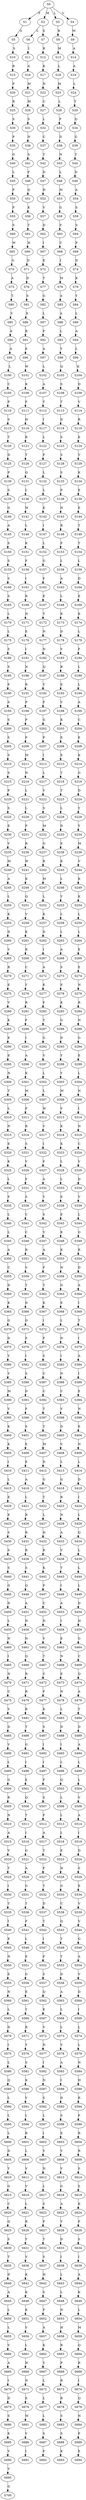 strict digraph  {
	S0 -> S1 [ label = P ];
	S0 -> S2 [ label = M ];
	S0 -> S3 [ label = L ];
	S0 -> S4 [ label = V ];
	S1 -> S5 [ label = G ];
	S2 -> S6 [ label = L ];
	S2 -> S7 [ label = S ];
	S3 -> S8 [ label = R ];
	S4 -> S9 [ label = M ];
	S5 -> S10 [ label = S ];
	S6 -> S11 [ label = I ];
	S7 -> S12 [ label = R ];
	S8 -> S13 [ label = M ];
	S9 -> S14 [ label = A ];
	S10 -> S15 [ label = R ];
	S11 -> S16 [ label = A ];
	S12 -> S17 [ label = K ];
	S13 -> S18 [ label = L ];
	S14 -> S19 [ label = A ];
	S15 -> S20 [ label = P ];
	S16 -> S21 [ label = M ];
	S17 -> S22 [ label = N ];
	S18 -> S23 [ label = M ];
	S19 -> S24 [ label = L ];
	S20 -> S25 [ label = R ];
	S21 -> S26 [ label = M ];
	S22 -> S27 [ label = C ];
	S23 -> S28 [ label = L ];
	S24 -> S29 [ label = Y ];
	S25 -> S30 [ label = S ];
	S26 -> S31 [ label = S ];
	S27 -> S32 [ label = L ];
	S28 -> S33 [ label = P ];
	S29 -> S34 [ label = Q ];
	S30 -> S35 [ label = P ];
	S31 -> S36 [ label = N ];
	S32 -> S37 [ label = C ];
	S33 -> S38 [ label = D ];
	S34 -> S39 [ label = G ];
	S35 -> S40 [ label = G ];
	S36 -> S41 [ label = S ];
	S37 -> S42 [ label = T ];
	S38 -> S43 [ label = N ];
	S39 -> S44 [ label = T ];
	S40 -> S45 [ label = L ];
	S41 -> S46 [ label = F ];
	S42 -> S47 [ label = D ];
	S43 -> S48 [ label = L ];
	S44 -> S49 [ label = D ];
	S45 -> S50 [ label = P ];
	S46 -> S51 [ label = Q ];
	S47 -> S52 [ label = H ];
	S48 -> S53 [ label = M ];
	S49 -> S54 [ label = A ];
	S50 -> S55 [ label = P ];
	S51 -> S56 [ label = K ];
	S52 -> S57 [ label = V ];
	S53 -> S58 [ label = G ];
	S54 -> S59 [ label = S ];
	S55 -> S60 [ label = S ];
	S56 -> S61 [ label = T ];
	S57 -> S62 [ label = D ];
	S58 -> S63 [ label = F ];
	S59 -> S64 [ label = S ];
	S60 -> S65 [ label = W ];
	S61 -> S66 [ label = H ];
	S62 -> S67 [ label = I ];
	S63 -> S68 [ label = C ];
	S64 -> S69 [ label = P ];
	S65 -> S70 [ label = G ];
	S66 -> S71 [ label = D ];
	S67 -> S72 [ label = E ];
	S68 -> S73 [ label = I ];
	S69 -> S74 [ label = D ];
	S70 -> S75 [ label = A ];
	S71 -> S76 [ label = D ];
	S72 -> S77 [ label = T ];
	S73 -> S78 [ label = M ];
	S74 -> S79 [ label = K ];
	S75 -> S80 [ label = T ];
	S76 -> S81 [ label = S ];
	S77 -> S82 [ label = G ];
	S78 -> S83 [ label = A ];
	S79 -> S84 [ label = Y ];
	S80 -> S85 [ label = V ];
	S81 -> S86 [ label = E ];
	S82 -> S87 [ label = L ];
	S83 -> S88 [ label = A ];
	S84 -> S89 [ label = L ];
	S85 -> S90 [ label = A ];
	S86 -> S91 [ label = R ];
	S87 -> S92 [ label = F ];
	S88 -> S93 [ label = L ];
	S89 -> S94 [ label = A ];
	S90 -> S95 [ label = A ];
	S91 -> S96 [ label = E ];
	S92 -> S97 [ label = A ];
	S93 -> S98 [ label = Y ];
	S94 -> S99 [ label = L ];
	S95 -> S100 [ label = L ];
	S96 -> S101 [ label = W ];
	S97 -> S102 [ label = L ];
	S98 -> S103 [ label = Q ];
	S99 -> S104 [ label = K ];
	S100 -> S105 [ label = C ];
	S101 -> S106 [ label = K ];
	S102 -> S107 [ label = A ];
	S103 -> S108 [ label = S ];
	S104 -> S109 [ label = D ];
	S105 -> S110 [ label = P ];
	S106 -> S111 [ label = F ];
	S107 -> S112 [ label = Y ];
	S108 -> S113 [ label = T ];
	S109 -> S114 [ label = V ];
	S110 -> S115 [ label = S ];
	S111 -> S116 [ label = H ];
	S112 -> S117 [ label = I ];
	S113 -> S118 [ label = D ];
	S114 -> S119 [ label = R ];
	S115 -> S120 [ label = T ];
	S116 -> S121 [ label = R ];
	S117 -> S122 [ label = L ];
	S118 -> S123 [ label = S ];
	S119 -> S124 [ label = E ];
	S120 -> S125 [ label = D ];
	S121 -> S126 [ label = T ];
	S122 -> S127 [ label = F ];
	S123 -> S128 [ label = S ];
	S124 -> S129 [ label = V ];
	S125 -> S130 [ label = P ];
	S126 -> S131 [ label = Q ];
	S127 -> S132 [ label = L ];
	S128 -> S133 [ label = S ];
	S129 -> S134 [ label = K ];
	S130 -> S135 [ label = S ];
	S131 -> S136 [ label = L ];
	S132 -> S137 [ label = L ];
	S133 -> S138 [ label = P ];
	S134 -> S139 [ label = E ];
	S135 -> S140 [ label = G ];
	S136 -> S141 [ label = W ];
	S137 -> S142 [ label = K ];
	S138 -> S143 [ label = N ];
	S139 -> S144 [ label = E ];
	S140 -> S145 [ label = A ];
	S141 -> S146 [ label = L ];
	S142 -> S147 [ label = I ];
	S143 -> S148 [ label = R ];
	S144 -> S149 [ label = T ];
	S145 -> S150 [ label = S ];
	S146 -> S151 [ label = K ];
	S147 -> S152 [ label = L ];
	S148 -> S153 [ label = F ];
	S149 -> S154 [ label = T ];
	S150 -> S155 [ label = S ];
	S151 -> S156 [ label = F ];
	S152 -> S157 [ label = G ];
	S153 -> S158 [ label = L ];
	S154 -> S159 [ label = L ];
	S155 -> S160 [ label = S ];
	S156 -> S161 [ label = I ];
	S157 -> S162 [ label = F ];
	S158 -> S163 [ label = A ];
	S159 -> S164 [ label = D ];
	S160 -> S165 [ label = S ];
	S161 -> S166 [ label = R ];
	S162 -> S167 [ label = E ];
	S163 -> S168 [ label = L ];
	S164 -> S169 [ label = E ];
	S165 -> S170 [ label = L ];
	S166 -> S171 [ label = N ];
	S167 -> S172 [ label = T ];
	S168 -> S173 [ label = K ];
	S169 -> S174 [ label = K ];
	S170 -> S175 [ label = L ];
	S171 -> S176 [ label = E ];
	S172 -> S177 [ label = N ];
	S173 -> S178 [ label = D ];
	S174 -> S179 [ label = L ];
	S175 -> S180 [ label = S ];
	S176 -> S181 [ label = I ];
	S177 -> S182 [ label = N ];
	S178 -> S183 [ label = V ];
	S179 -> S184 [ label = F ];
	S180 -> S185 [ label = S ];
	S181 -> S186 [ label = N ];
	S182 -> S187 [ label = Q ];
	S183 -> S188 [ label = R ];
	S184 -> S189 [ label = L ];
	S185 -> S190 [ label = P ];
	S186 -> S191 [ label = R ];
	S187 -> S192 [ label = Y ];
	S188 -> S193 [ label = E ];
	S189 -> S194 [ label = L ];
	S190 -> S195 [ label = S ];
	S191 -> S196 [ label = P ];
	S192 -> S197 [ label = F ];
	S193 -> S198 [ label = V ];
	S194 -> S199 [ label = A ];
	S195 -> S200 [ label = S ];
	S196 -> S201 [ label = P ];
	S197 -> S202 [ label = G ];
	S198 -> S203 [ label = K ];
	S199 -> S204 [ label = C ];
	S200 -> S205 [ label = S ];
	S201 -> S206 [ label = P ];
	S202 -> S207 [ label = P ];
	S203 -> S208 [ label = E ];
	S204 -> S209 [ label = E ];
	S205 -> S210 [ label = S ];
	S206 -> S211 [ label = M ];
	S207 -> S212 [ label = I ];
	S208 -> S213 [ label = E ];
	S209 -> S214 [ label = K ];
	S210 -> S215 [ label = S ];
	S211 -> S216 [ label = N ];
	S212 -> S217 [ label = L ];
	S213 -> S218 [ label = T ];
	S214 -> S219 [ label = G ];
	S215 -> S220 [ label = P ];
	S216 -> S221 [ label = L ];
	S217 -> S222 [ label = V ];
	S218 -> S223 [ label = T ];
	S219 -> S224 [ label = D ];
	S220 -> S225 [ label = S ];
	S221 -> S226 [ label = L ];
	S222 -> S227 [ label = S ];
	S223 -> S228 [ label = L ];
	S224 -> S229 [ label = Y ];
	S225 -> S230 [ label = E ];
	S226 -> S231 [ label = P ];
	S227 -> S232 [ label = M ];
	S228 -> S233 [ label = D ];
	S229 -> S234 [ label = Y ];
	S230 -> S235 [ label = V ];
	S231 -> S236 [ label = R ];
	S232 -> S237 [ label = G ];
	S233 -> S238 [ label = E ];
	S234 -> S239 [ label = M ];
	S235 -> S240 [ label = M ];
	S236 -> S241 [ label = W ];
	S237 -> S242 [ label = R ];
	S238 -> S243 [ label = K ];
	S239 -> S244 [ label = V ];
	S240 -> S245 [ label = A ];
	S241 -> S246 [ label = K ];
	S242 -> S247 [ label = M ];
	S243 -> S248 [ label = L ];
	S244 -> S249 [ label = K ];
	S245 -> S250 [ label = L ];
	S246 -> S251 [ label = Q ];
	S247 -> S252 [ label = L ];
	S248 -> S253 [ label = Y ];
	S249 -> S254 [ label = K ];
	S250 -> S255 [ label = K ];
	S251 -> S256 [ label = V ];
	S252 -> S257 [ label = K ];
	S253 -> S258 [ label = L ];
	S254 -> S259 [ label = L ];
	S255 -> S260 [ label = D ];
	S256 -> S261 [ label = K ];
	S257 -> S262 [ label = D ];
	S258 -> S263 [ label = L ];
	S259 -> S264 [ label = L ];
	S260 -> S265 [ label = V ];
	S261 -> S266 [ label = R ];
	S262 -> S267 [ label = I ];
	S263 -> S268 [ label = A ];
	S264 -> S269 [ label = E ];
	S265 -> S270 [ label = R ];
	S266 -> S271 [ label = C ];
	S267 -> S272 [ label = A ];
	S268 -> S273 [ label = S ];
	S269 -> S274 [ label = E ];
	S270 -> S275 [ label = E ];
	S271 -> S276 [ label = Y ];
	S272 -> S277 [ label = K ];
	S273 -> S278 [ label = E ];
	S274 -> S279 [ label = N ];
	S275 -> S280 [ label = V ];
	S276 -> S281 [ label = R ];
	S277 -> S282 [ label = F ];
	S278 -> S283 [ label = K ];
	S279 -> S284 [ label = R ];
	S280 -> S285 [ label = K ];
	S281 -> S286 [ label = F ];
	S282 -> S287 [ label = T ];
	S283 -> S288 [ label = G ];
	S284 -> S289 [ label = N ];
	S285 -> S290 [ label = E ];
	S286 -> S291 [ label = I ];
	S287 -> S292 [ label = G ];
	S288 -> S293 [ label = D ];
	S289 -> S294 [ label = G ];
	S290 -> S295 [ label = E ];
	S291 -> S296 [ label = A ];
	S292 -> S297 [ label = V ];
	S293 -> S298 [ label = Y ];
	S294 -> S299 [ label = E ];
	S295 -> S300 [ label = N ];
	S296 -> S301 [ label = K ];
	S297 -> S302 [ label = L ];
	S298 -> S303 [ label = Y ];
	S299 -> S304 [ label = L ];
	S300 -> S305 [ label = T ];
	S301 -> S306 [ label = M ];
	S302 -> S307 [ label = L ];
	S303 -> S308 [ label = M ];
	S304 -> S309 [ label = N ];
	S305 -> S310 [ label = L ];
	S306 -> S311 [ label = F ];
	S307 -> S312 [ label = W ];
	S308 -> S313 [ label = V ];
	S309 -> S314 [ label = I ];
	S310 -> S315 [ label = N ];
	S311 -> S316 [ label = R ];
	S312 -> S317 [ label = V ];
	S313 -> S318 [ label = K ];
	S314 -> S319 [ label = N ];
	S315 -> S320 [ label = E ];
	S316 -> S321 [ label = S ];
	S317 -> S322 [ label = I ];
	S318 -> S323 [ label = K ];
	S319 -> S324 [ label = C ];
	S320 -> S325 [ label = K ];
	S321 -> S326 [ label = V ];
	S322 -> S327 [ label = F ];
	S323 -> S328 [ label = L ];
	S324 -> S329 [ label = V ];
	S325 -> S330 [ label = L ];
	S326 -> S331 [ label = F ];
	S327 -> S332 [ label = A ];
	S328 -> S333 [ label = L ];
	S329 -> S334 [ label = D ];
	S330 -> S335 [ label = F ];
	S331 -> S336 [ label = S ];
	S332 -> S337 [ label = Y ];
	S333 -> S338 [ label = E ];
	S334 -> S339 [ label = V ];
	S335 -> S340 [ label = L ];
	S336 -> S341 [ label = C ];
	S337 -> S342 [ label = S ];
	S338 -> S343 [ label = E ];
	S339 -> S344 [ label = L ];
	S340 -> S345 [ label = L ];
	S341 -> S346 [ label = C ];
	S342 -> S347 [ label = V ];
	S343 -> S348 [ label = K ];
	S344 -> S349 [ label = G ];
	S345 -> S350 [ label = A ];
	S346 -> S351 [ label = R ];
	S347 -> S352 [ label = A ];
	S348 -> S353 [ label = K ];
	S349 -> S354 [ label = R ];
	S350 -> S355 [ label = C ];
	S351 -> S356 [ label = S ];
	S352 -> S357 [ label = F ];
	S353 -> S358 [ label = N ];
	S354 -> S359 [ label = D ];
	S355 -> S360 [ label = D ];
	S356 -> S361 [ label = T ];
	S357 -> S362 [ label = T ];
	S358 -> S363 [ label = G ];
	S359 -> S364 [ label = A ];
	S360 -> S365 [ label = K ];
	S361 -> S366 [ label = D ];
	S362 -> S367 [ label = K ];
	S363 -> S368 [ label = E ];
	S364 -> S369 [ label = I ];
	S365 -> S370 [ label = G ];
	S366 -> S371 [ label = D ];
	S367 -> S372 [ label = I ];
	S368 -> S373 [ label = L ];
	S369 -> S374 [ label = T ];
	S370 -> S375 [ label = D ];
	S371 -> S376 [ label = E ];
	S372 -> S377 [ label = F ];
	S373 -> S378 [ label = N ];
	S374 -> S379 [ label = I ];
	S375 -> S380 [ label = Y ];
	S376 -> S381 [ label = I ];
	S377 -> S382 [ label = S ];
	S378 -> S383 [ label = I ];
	S379 -> S384 [ label = A ];
	S380 -> S385 [ label = Y ];
	S381 -> S386 [ label = S ];
	S382 -> S387 [ label = C ];
	S383 -> S388 [ label = N ];
	S384 -> S389 [ label = I ];
	S385 -> S390 [ label = M ];
	S386 -> S391 [ label = D ];
	S387 -> S392 [ label = C ];
	S388 -> S393 [ label = C ];
	S389 -> S394 [ label = E ];
	S390 -> S395 [ label = V ];
	S391 -> S396 [ label = F ];
	S392 -> S397 [ label = T ];
	S393 -> S398 [ label = V ];
	S394 -> S399 [ label = N ];
	S395 -> S400 [ label = K ];
	S396 -> S401 [ label = S ];
	S397 -> S402 [ label = T ];
	S398 -> S403 [ label = D ];
	S399 -> S404 [ label = E ];
	S400 -> S405 [ label = K ];
	S401 -> S406 [ label = E ];
	S402 -> S407 [ label = M ];
	S403 -> S408 [ label = V ];
	S404 -> S409 [ label = N ];
	S405 -> S410 [ label = I ];
	S406 -> S411 [ label = E ];
	S407 -> S412 [ label = D ];
	S408 -> S413 [ label = L ];
	S409 -> S414 [ label = L ];
	S410 -> S415 [ label = L ];
	S411 -> S416 [ label = A ];
	S412 -> S417 [ label = G ];
	S413 -> S418 [ label = G ];
	S414 -> S419 [ label = D ];
	S415 -> S420 [ label = E ];
	S416 -> S421 [ label = L ];
	S417 -> S422 [ label = T ];
	S418 -> S423 [ label = R ];
	S419 -> S424 [ label = I ];
	S420 -> S425 [ label = E ];
	S421 -> S426 [ label = R ];
	S422 -> S427 [ label = L ];
	S423 -> S428 [ label = N ];
	S424 -> S429 [ label = L ];
	S425 -> S430 [ label = S ];
	S426 -> S431 [ label = R ];
	S427 -> S432 [ label = H ];
	S428 -> S433 [ label = A ];
	S429 -> S434 [ label = Q ];
	S430 -> S435 [ label = S ];
	S431 -> S436 [ label = R ];
	S432 -> S437 [ label = R ];
	S433 -> S438 [ label = V ];
	S434 -> S439 [ label = L ];
	S435 -> S440 [ label = S ];
	S436 -> S441 [ label = S ];
	S437 -> S442 [ label = K ];
	S438 -> S443 [ label = T ];
	S439 -> S444 [ label = L ];
	S440 -> S445 [ label = G ];
	S441 -> S446 [ label = Q ];
	S442 -> S447 [ label = P ];
	S443 -> S448 [ label = I ];
	S444 -> S449 [ label = L ];
	S445 -> S450 [ label = D ];
	S446 -> S451 [ label = A ];
	S447 -> S452 [ label = C ];
	S448 -> S453 [ label = A ];
	S449 -> S454 [ label = D ];
	S450 -> S455 [ label = L ];
	S451 -> S456 [ label = N ];
	S452 -> S457 [ label = N ];
	S453 -> S458 [ label = I ];
	S454 -> S459 [ label = H ];
	S455 -> S460 [ label = N ];
	S456 -> S461 [ label = N ];
	S457 -> S462 [ label = V ];
	S458 -> S463 [ label = E ];
	S459 -> S464 [ label = G ];
	S460 -> S465 [ label = I ];
	S461 -> S466 [ label = Q ];
	S462 -> S467 [ label = T ];
	S463 -> S468 [ label = N ];
	S464 -> S469 [ label = C ];
	S465 -> S470 [ label = N ];
	S466 -> S471 [ label = R ];
	S467 -> S472 [ label = C ];
	S468 -> S473 [ label = E ];
	S469 -> S474 [ label = Q ];
	S470 -> S475 [ label = C ];
	S471 -> S476 [ label = R ];
	S472 -> S477 [ label = F ];
	S473 -> S478 [ label = N ];
	S474 -> S479 [ label = A ];
	S475 -> S480 [ label = V ];
	S476 -> S481 [ label = R ];
	S477 -> S482 [ label = K ];
	S478 -> S483 [ label = L ];
	S479 -> S484 [ label = T ];
	S480 -> S485 [ label = D ];
	S481 -> S486 [ label = T ];
	S482 -> S487 [ label = S ];
	S483 -> S488 [ label = D ];
	S484 -> S489 [ label = D ];
	S485 -> S490 [ label = V ];
	S486 -> S491 [ label = G ];
	S487 -> S492 [ label = I ];
	S488 -> S493 [ label = I ];
	S489 -> S494 [ label = A ];
	S490 -> S495 [ label = L ];
	S491 -> S496 [ label = I ];
	S492 -> S497 [ label = I ];
	S493 -> S498 [ label = L ];
	S494 -> S499 [ label = L ];
	S495 -> S500 [ label = G ];
	S496 -> S501 [ label = E ];
	S497 -> S502 [ label = F ];
	S498 -> S503 [ label = Q ];
	S499 -> S504 [ label = L ];
	S500 -> S505 [ label = R ];
	S501 -> S506 [ label = Q ];
	S502 -> S507 [ label = S ];
	S503 -> S508 [ label = L ];
	S504 -> S509 [ label = V ];
	S505 -> S510 [ label = N ];
	S506 -> S511 [ label = T ];
	S507 -> S512 [ label = F ];
	S508 -> S513 [ label = L ];
	S509 -> S514 [ label = A ];
	S510 -> S515 [ label = A ];
	S511 -> S516 [ label = I ];
	S512 -> S517 [ label = A ];
	S513 -> S518 [ label = L ];
	S514 -> S519 [ label = I ];
	S515 -> S520 [ label = V ];
	S516 -> S521 [ label = G ];
	S517 -> S522 [ label = T ];
	S518 -> S523 [ label = E ];
	S519 -> S524 [ label = D ];
	S520 -> S525 [ label = T ];
	S521 -> S526 [ label = A ];
	S522 -> S527 [ label = F ];
	S523 -> S528 [ label = H ];
	S524 -> S529 [ label = S ];
	S525 -> S530 [ label = I ];
	S526 -> S531 [ label = G ];
	S527 -> S532 [ label = T ];
	S528 -> S533 [ label = G ];
	S529 -> S534 [ label = E ];
	S530 -> S535 [ label = T ];
	S531 -> S536 [ label = T ];
	S532 -> S537 [ label = D ];
	S533 -> S538 [ label = C ];
	S534 -> S539 [ label = V ];
	S535 -> S540 [ label = I ];
	S536 -> S541 [ label = F ];
	S537 -> S542 [ label = T ];
	S538 -> S543 [ label = Q ];
	S539 -> S544 [ label = V ];
	S540 -> S545 [ label = E ];
	S541 -> S546 [ label = L ];
	S542 -> S547 [ label = I ];
	S543 -> S548 [ label = T ];
	S544 -> S549 [ label = G ];
	S545 -> S550 [ label = N ];
	S546 -> S551 [ label = E ];
	S547 -> S552 [ label = F ];
	S548 -> S553 [ label = T ];
	S549 -> S554 [ label = A ];
	S550 -> S555 [ label = E ];
	S551 -> S556 [ label = G ];
	S552 -> S557 [ label = S ];
	S553 -> S558 [ label = D ];
	S554 -> S559 [ label = V ];
	S555 -> S560 [ label = N ];
	S556 -> S561 [ label = E ];
	S557 -> S562 [ label = Q ];
	S558 -> S563 [ label = A ];
	S559 -> S564 [ label = D ];
	S560 -> S565 [ label = L ];
	S561 -> S566 [ label = T ];
	S562 -> S567 [ label = E ];
	S563 -> S568 [ label = L ];
	S564 -> S569 [ label = I ];
	S565 -> S570 [ label = D ];
	S566 -> S571 [ label = R ];
	S567 -> S572 [ label = V ];
	S568 -> S573 [ label = L ];
	S569 -> S574 [ label = L ];
	S570 -> S575 [ label = I ];
	S571 -> S576 [ label = Y ];
	S572 -> S577 [ label = N ];
	S573 -> S578 [ label = V ];
	S574 -> S579 [ label = L ];
	S575 -> S580 [ label = L ];
	S576 -> S581 [ label = S ];
	S577 -> S582 [ label = I ];
	S578 -> S583 [ label = A ];
	S579 -> S584 [ label = N ];
	S580 -> S585 [ label = Q ];
	S581 -> S586 [ label = K ];
	S582 -> S587 [ label = N ];
	S583 -> S588 [ label = I ];
	S584 -> S589 [ label = H ];
	S585 -> S590 [ label = L ];
	S586 -> S591 [ label = V ];
	S587 -> S592 [ label = S ];
	S588 -> S593 [ label = D ];
	S589 -> S594 [ label = R ];
	S590 -> S595 [ label = L ];
	S591 -> S596 [ label = L ];
	S592 -> S597 [ label = L ];
	S593 -> S598 [ label = S ];
	S594 -> S599 [ label = P ];
	S595 -> S600 [ label = L ];
	S596 -> S601 [ label = R ];
	S597 -> S602 [ label = I ];
	S598 -> S603 [ label = E ];
	S599 -> S604 [ label = R ];
	S600 -> S605 [ label = D ];
	S601 -> S606 [ label = L ];
	S602 -> S607 [ label = V ];
	S603 -> S608 [ label = V ];
	S604 -> S609 [ label = R ];
	S605 -> S610 [ label = Y ];
	S606 -> S611 [ label = V ];
	S607 -> S612 [ label = N ];
	S608 -> S613 [ label = V ];
	S609 -> S614 [ label = S ];
	S610 -> S615 [ label = G ];
	S611 -> S616 [ label = V ];
	S612 -> S617 [ label = L ];
	S613 -> S618 [ label = G ];
	S614 -> S619 [ label = S ];
	S615 -> S620 [ label = C ];
	S616 -> S621 [ label = L ];
	S617 -> S622 [ label = S ];
	S618 -> S623 [ label = A ];
	S619 -> S624 [ label = K ];
	S620 -> S625 [ label = Q ];
	S621 -> S626 [ label = R ];
	S622 -> S627 [ label = P ];
	S623 -> S628 [ label = V ];
	S624 -> S629 [ label = P ];
	S625 -> S630 [ label = S ];
	S626 -> S631 [ label = Y ];
	S627 -> S632 [ label = T ];
	S628 -> S633 [ label = D ];
	S629 -> S634 [ label = S ];
	S630 -> S635 [ label = T ];
	S631 -> S636 [ label = V ];
	S632 -> S637 [ label = S ];
	S633 -> S638 [ label = I ];
	S634 -> S639 [ label = I ];
	S635 -> S640 [ label = D ];
	S636 -> S641 [ label = K ];
	S637 -> S642 [ label = H ];
	S638 -> S643 [ label = L ];
	S639 -> S644 [ label = A ];
	S640 -> S645 [ label = A ];
	S641 -> S646 [ label = K ];
	S642 -> S647 [ label = S ];
	S643 -> S648 [ label = L ];
	S644 -> S649 [ label = K ];
	S645 -> S650 [ label = L ];
	S646 -> S651 [ label = K ];
	S647 -> S652 [ label = F ];
	S648 -> S653 [ label = N ];
	S649 -> S654 [ label = L ];
	S650 -> S655 [ label = L ];
	S651 -> S656 [ label = V ];
	S652 -> S657 [ label = A ];
	S653 -> S658 [ label = H ];
	S654 -> S659 [ label = M ];
	S655 -> S660 [ label = V ];
	S656 -> S661 [ label = L ];
	S657 -> S662 [ label = K ];
	S658 -> S663 [ label = R ];
	S659 -> S664 [ label = Q ];
	S660 -> S665 [ label = A ];
	S661 -> S666 [ label = H ];
	S662 -> S667 [ label = Y ];
	S663 -> S668 [ label = P ];
	S664 -> S669 [ label = R ];
	S665 -> S670 [ label = I ];
	S666 -> S671 [ label = N ];
	S667 -> S672 [ label = L ];
	S668 -> S673 [ label = R ];
	S669 -> S674 [ label = I ];
	S670 -> S675 [ label = D ];
	S671 -> S676 [ label = E ];
	S672 -> S677 [ label = L ];
	S673 -> S678 [ label = R ];
	S674 -> S679 [ label = Q ];
	S675 -> S680 [ label = S ];
	S676 -> S681 [ label = M ];
	S677 -> S682 [ label = L ];
	S678 -> S683 [ label = S ];
	S679 -> S684 [ label = N ];
	S680 -> S685 [ label = E ];
	S681 -> S686 [ label = V ];
	S682 -> S687 [ label = S ];
	S683 -> S688 [ label = S ];
	S684 -> S689 [ label = P ];
	S685 -> S690 [ label = V ];
	S686 -> S691 [ label = I ];
	S687 -> S692 [ label = F ];
	S688 -> S693 [ label = K ];
	S689 -> S694 [ label = E ];
	S690 -> S695 [ label = V ];
	S695 -> S700 [ label = G ];
}
